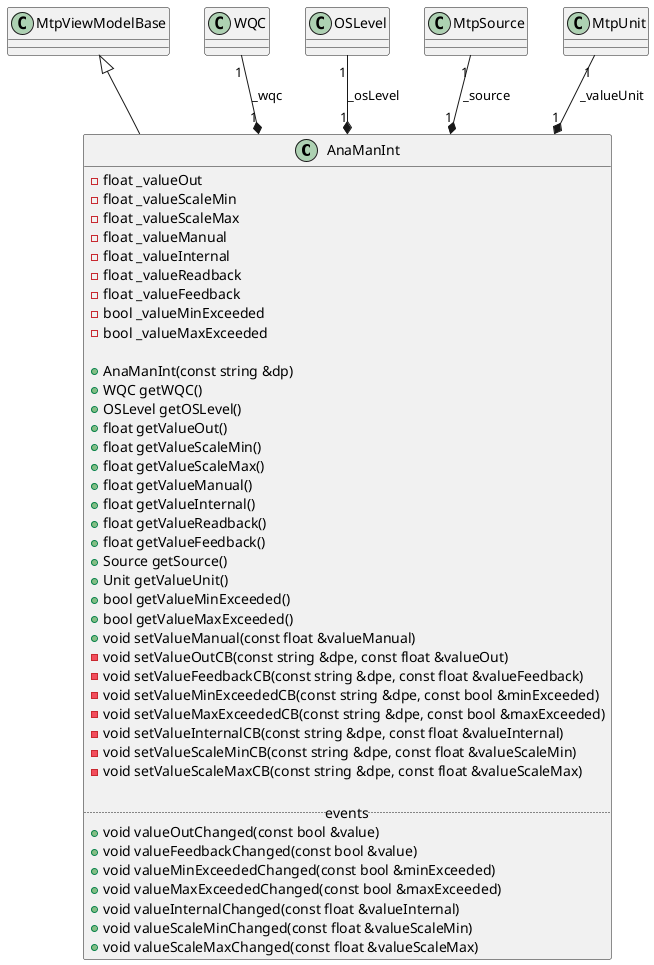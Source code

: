 @startuml AnaManInt

class AnaManInt
{
    - float _valueOut
    - float _valueScaleMin
    - float _valueScaleMax
    - float _valueManual
    - float _valueInternal
    - float _valueReadback
    - float _valueFeedback
    - bool _valueMinExceeded
    - bool _valueMaxExceeded

    + AnaManInt(const string &dp)
    + WQC getWQC()
    + OSLevel getOSLevel()
    + float getValueOut()
    + float getValueScaleMin()
    + float getValueScaleMax()
    + float getValueManual()
    + float getValueInternal()
    + float getValueReadback()
    + float getValueFeedback()
    + Source getSource()
    + Unit getValueUnit()
    + bool getValueMinExceeded()
    + bool getValueMaxExceeded()
    + void setValueManual(const float &valueManual)
    ' DPE: VOut
    - void setValueOutCB(const string &dpe, const float &valueOut)
    ' DPE: VFbk
    - void setValueFeedbackCB(const string &dpe, const float &valueFeedback)
    ' DPE: VMin
    - void setValueMinExceededCB(const string &dpe, const bool &minExceeded)
    ' DPE: VMax
    - void setValueMaxExceededCB(const string &dpe, const bool &maxExceeded)
    ' DPE: VInt
    - void setValueInternalCB(const string &dpe, const float &valueInternal)
    ' DPE: VSclMin
    - void setValueScaleMinCB(const string &dpe, const float &valueScaleMin)
    ' DPE: VSclMax
    - void setValueScaleMaxCB(const string &dpe, const float &valueScaleMax)

    ..events..
    + void valueOutChanged(const bool &value)
    + void valueFeedbackChanged(const bool &value)
    + void valueMinExceededChanged(const bool &minExceeded)
    + void valueMaxExceededChanged(const bool &maxExceeded)
    + void valueInternalChanged(const float &valueInternal)
    + void valueScaleMinChanged(const float &valueScaleMin)
    + void valueScaleMaxChanged(const float &valueScaleMax)
}

MtpViewModelBase <|-- AnaManInt
' DPE: WQC
WQC "1" --* "1" AnaManInt : _wqc
' DPE: OSLevel
OSLevel "1" --* "1" AnaManInt : _osLevel
' DPE: SrcChannel, SrcManAut, SrcIntAut, SrcManOp, SrcIntOp, SrcManAct, SrcIntAct
MtpSource "1" --* "1" AnaManInt : _source
' DPE: VUnit
MtpUnit "1" --* "1" AnaManInt : _valueUnit

@enduml